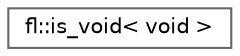 digraph "Graphical Class Hierarchy"
{
 // INTERACTIVE_SVG=YES
 // LATEX_PDF_SIZE
  bgcolor="transparent";
  edge [fontname=Helvetica,fontsize=10,labelfontname=Helvetica,labelfontsize=10];
  node [fontname=Helvetica,fontsize=10,shape=box,height=0.2,width=0.4];
  rankdir="LR";
  Node0 [id="Node000000",label="fl::is_void\< void \>",height=0.2,width=0.4,color="grey40", fillcolor="white", style="filled",URL="$de/d46/structfl_1_1is__void_3_01void_01_4.html",tooltip=" "];
}
